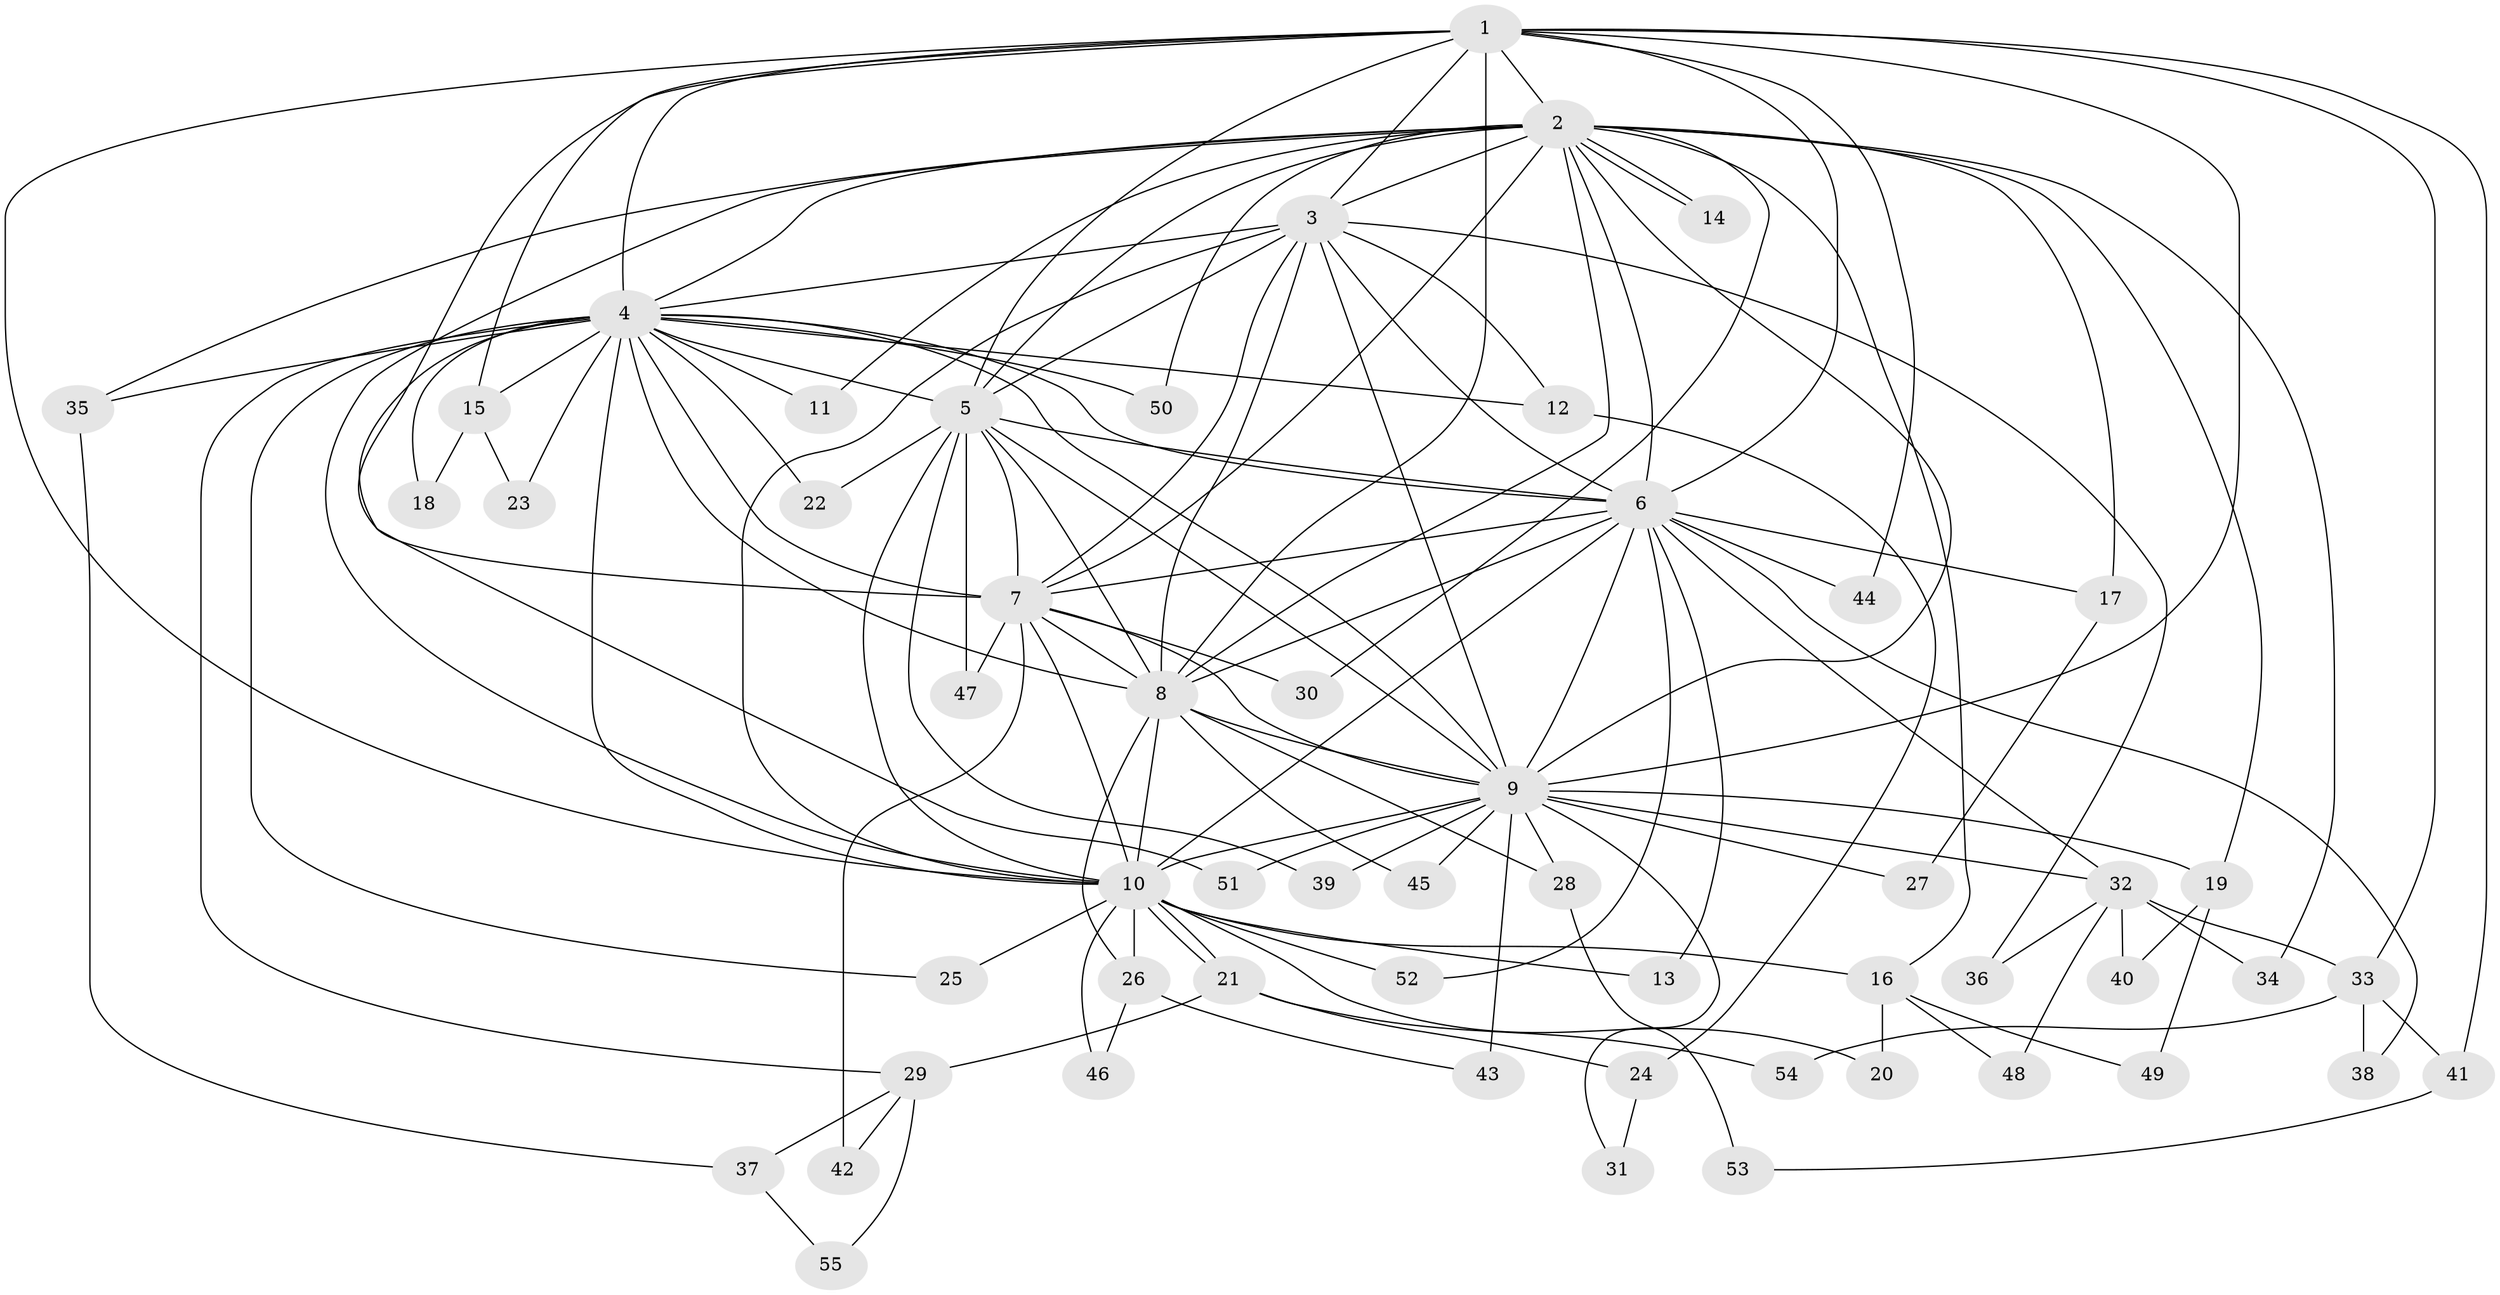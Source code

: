 // coarse degree distribution, {10: 0.07407407407407407, 11: 0.07407407407407407, 15: 0.037037037037037035, 12: 0.037037037037037035, 3: 0.2222222222222222, 2: 0.4074074074074074, 1: 0.037037037037037035, 4: 0.037037037037037035, 7: 0.037037037037037035, 5: 0.037037037037037035}
// Generated by graph-tools (version 1.1) at 2025/17/03/04/25 18:17:24]
// undirected, 55 vertices, 135 edges
graph export_dot {
graph [start="1"]
  node [color=gray90,style=filled];
  1;
  2;
  3;
  4;
  5;
  6;
  7;
  8;
  9;
  10;
  11;
  12;
  13;
  14;
  15;
  16;
  17;
  18;
  19;
  20;
  21;
  22;
  23;
  24;
  25;
  26;
  27;
  28;
  29;
  30;
  31;
  32;
  33;
  34;
  35;
  36;
  37;
  38;
  39;
  40;
  41;
  42;
  43;
  44;
  45;
  46;
  47;
  48;
  49;
  50;
  51;
  52;
  53;
  54;
  55;
  1 -- 2;
  1 -- 3;
  1 -- 4;
  1 -- 5;
  1 -- 6;
  1 -- 7;
  1 -- 8;
  1 -- 9;
  1 -- 10;
  1 -- 15;
  1 -- 33;
  1 -- 41;
  1 -- 44;
  2 -- 3;
  2 -- 4;
  2 -- 5;
  2 -- 6;
  2 -- 7;
  2 -- 8;
  2 -- 9;
  2 -- 10;
  2 -- 11;
  2 -- 14;
  2 -- 14;
  2 -- 16;
  2 -- 17;
  2 -- 19;
  2 -- 30;
  2 -- 34;
  2 -- 35;
  2 -- 50;
  3 -- 4;
  3 -- 5;
  3 -- 6;
  3 -- 7;
  3 -- 8;
  3 -- 9;
  3 -- 10;
  3 -- 12;
  3 -- 36;
  4 -- 5;
  4 -- 6;
  4 -- 7;
  4 -- 8;
  4 -- 9;
  4 -- 10;
  4 -- 11;
  4 -- 12;
  4 -- 15;
  4 -- 18;
  4 -- 22;
  4 -- 23;
  4 -- 25;
  4 -- 29;
  4 -- 35;
  4 -- 50;
  4 -- 51;
  5 -- 6;
  5 -- 7;
  5 -- 8;
  5 -- 9;
  5 -- 10;
  5 -- 22;
  5 -- 39;
  5 -- 47;
  6 -- 7;
  6 -- 8;
  6 -- 9;
  6 -- 10;
  6 -- 13;
  6 -- 17;
  6 -- 32;
  6 -- 38;
  6 -- 44;
  6 -- 52;
  7 -- 8;
  7 -- 9;
  7 -- 10;
  7 -- 30;
  7 -- 42;
  7 -- 47;
  8 -- 9;
  8 -- 10;
  8 -- 26;
  8 -- 28;
  8 -- 45;
  9 -- 10;
  9 -- 19;
  9 -- 27;
  9 -- 28;
  9 -- 31;
  9 -- 32;
  9 -- 39;
  9 -- 43;
  9 -- 45;
  9 -- 51;
  10 -- 13;
  10 -- 16;
  10 -- 20;
  10 -- 21;
  10 -- 21;
  10 -- 25;
  10 -- 26;
  10 -- 46;
  10 -- 52;
  12 -- 24;
  15 -- 18;
  15 -- 23;
  16 -- 20;
  16 -- 48;
  16 -- 49;
  17 -- 27;
  19 -- 40;
  19 -- 49;
  21 -- 24;
  21 -- 29;
  21 -- 54;
  24 -- 31;
  26 -- 43;
  26 -- 46;
  28 -- 53;
  29 -- 37;
  29 -- 42;
  29 -- 55;
  32 -- 33;
  32 -- 34;
  32 -- 36;
  32 -- 40;
  32 -- 48;
  33 -- 38;
  33 -- 41;
  33 -- 54;
  35 -- 37;
  37 -- 55;
  41 -- 53;
}
